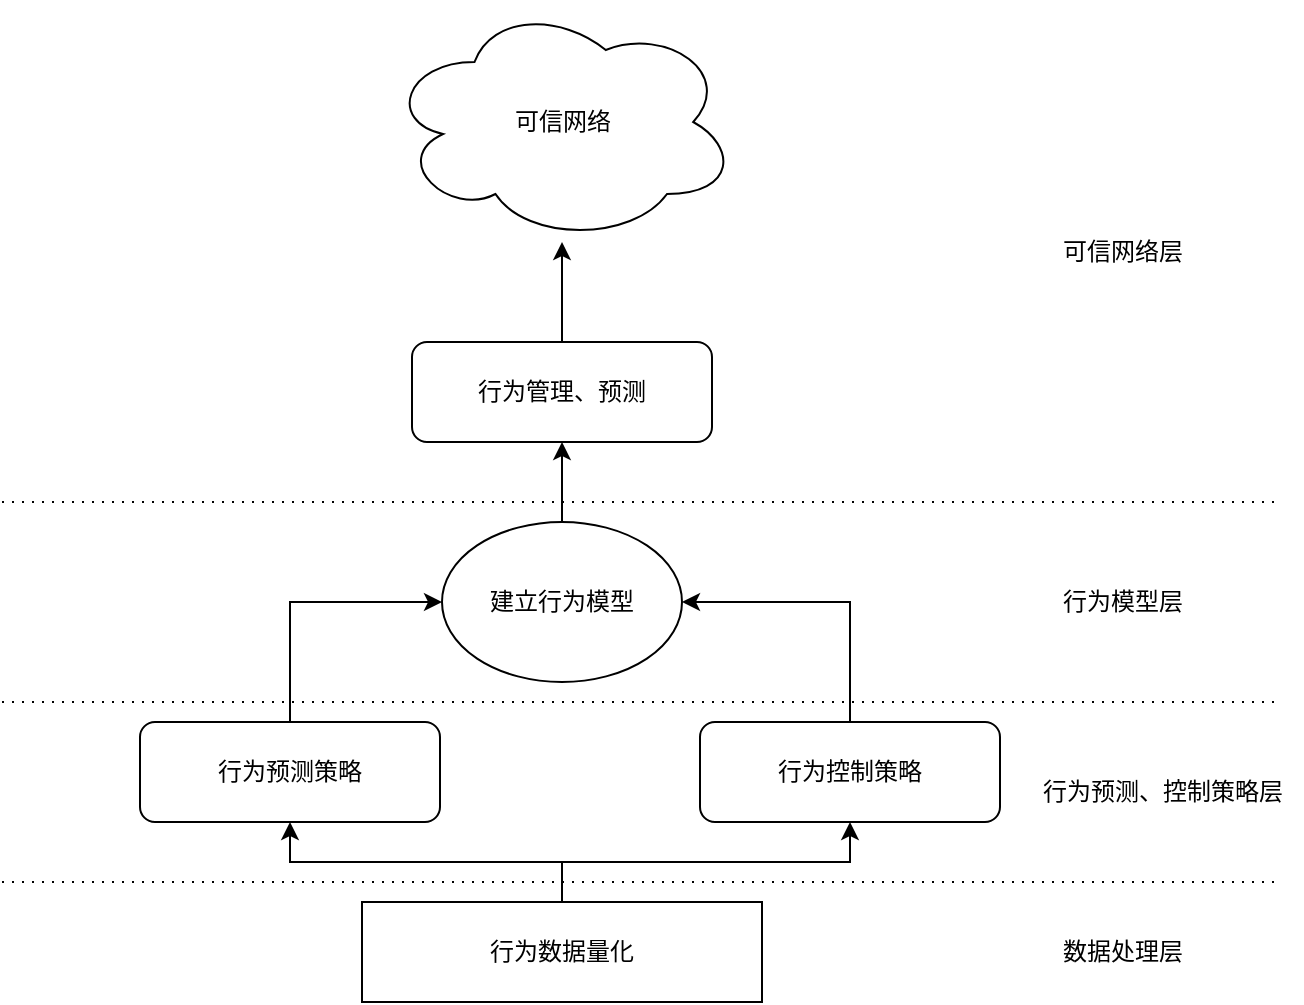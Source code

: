 <mxfile version="24.0.7" type="github">
  <diagram name="第 1 页" id="pvdFyA34GCLMApx1Tsxj">
    <mxGraphModel dx="1136" dy="578" grid="1" gridSize="10" guides="1" tooltips="1" connect="1" arrows="1" fold="1" page="1" pageScale="1" pageWidth="827" pageHeight="1169" math="0" shadow="0">
      <root>
        <mxCell id="0" />
        <mxCell id="1" parent="0" />
        <mxCell id="SDb9DSxGQdFg1mhiOhyy-10" style="edgeStyle=orthogonalEdgeStyle;rounded=0;orthogonalLoop=1;jettySize=auto;html=1;exitX=0.5;exitY=0;exitDx=0;exitDy=0;entryX=0.5;entryY=1;entryDx=0;entryDy=0;" edge="1" parent="1" source="SDb9DSxGQdFg1mhiOhyy-1" target="SDb9DSxGQdFg1mhiOhyy-3">
          <mxGeometry relative="1" as="geometry" />
        </mxCell>
        <mxCell id="SDb9DSxGQdFg1mhiOhyy-11" style="edgeStyle=orthogonalEdgeStyle;rounded=0;orthogonalLoop=1;jettySize=auto;html=1;entryX=0.5;entryY=1;entryDx=0;entryDy=0;" edge="1" parent="1" source="SDb9DSxGQdFg1mhiOhyy-1" target="SDb9DSxGQdFg1mhiOhyy-4">
          <mxGeometry relative="1" as="geometry" />
        </mxCell>
        <mxCell id="SDb9DSxGQdFg1mhiOhyy-1" value="行为数据量化" style="rounded=0;whiteSpace=wrap;html=1;" vertex="1" parent="1">
          <mxGeometry x="310" y="470" width="200" height="50" as="geometry" />
        </mxCell>
        <mxCell id="SDb9DSxGQdFg1mhiOhyy-2" value="数据处理层" style="text;html=1;align=center;verticalAlign=middle;resizable=0;points=[];autosize=1;strokeColor=none;fillColor=none;" vertex="1" parent="1">
          <mxGeometry x="650" y="480" width="80" height="30" as="geometry" />
        </mxCell>
        <mxCell id="SDb9DSxGQdFg1mhiOhyy-13" style="edgeStyle=orthogonalEdgeStyle;rounded=0;orthogonalLoop=1;jettySize=auto;html=1;exitX=0.5;exitY=0;exitDx=0;exitDy=0;entryX=0;entryY=0.5;entryDx=0;entryDy=0;" edge="1" parent="1" source="SDb9DSxGQdFg1mhiOhyy-3" target="SDb9DSxGQdFg1mhiOhyy-6">
          <mxGeometry relative="1" as="geometry" />
        </mxCell>
        <mxCell id="SDb9DSxGQdFg1mhiOhyy-3" value="行为预测策略" style="rounded=1;whiteSpace=wrap;html=1;" vertex="1" parent="1">
          <mxGeometry x="199" y="380" width="150" height="50" as="geometry" />
        </mxCell>
        <mxCell id="SDb9DSxGQdFg1mhiOhyy-12" style="edgeStyle=orthogonalEdgeStyle;rounded=0;orthogonalLoop=1;jettySize=auto;html=1;exitX=0.5;exitY=0;exitDx=0;exitDy=0;entryX=1;entryY=0.5;entryDx=0;entryDy=0;" edge="1" parent="1" source="SDb9DSxGQdFg1mhiOhyy-4" target="SDb9DSxGQdFg1mhiOhyy-6">
          <mxGeometry relative="1" as="geometry" />
        </mxCell>
        <mxCell id="SDb9DSxGQdFg1mhiOhyy-4" value="行为控制策略" style="rounded=1;whiteSpace=wrap;html=1;" vertex="1" parent="1">
          <mxGeometry x="479" y="380" width="150" height="50" as="geometry" />
        </mxCell>
        <mxCell id="SDb9DSxGQdFg1mhiOhyy-14" value="" style="edgeStyle=orthogonalEdgeStyle;rounded=0;orthogonalLoop=1;jettySize=auto;html=1;" edge="1" parent="1" source="SDb9DSxGQdFg1mhiOhyy-6" target="SDb9DSxGQdFg1mhiOhyy-7">
          <mxGeometry relative="1" as="geometry" />
        </mxCell>
        <mxCell id="SDb9DSxGQdFg1mhiOhyy-6" value="建立行为模型" style="ellipse;whiteSpace=wrap;html=1;" vertex="1" parent="1">
          <mxGeometry x="350" y="280" width="120" height="80" as="geometry" />
        </mxCell>
        <mxCell id="SDb9DSxGQdFg1mhiOhyy-15" value="" style="edgeStyle=orthogonalEdgeStyle;rounded=0;orthogonalLoop=1;jettySize=auto;html=1;" edge="1" parent="1" source="SDb9DSxGQdFg1mhiOhyy-7" target="SDb9DSxGQdFg1mhiOhyy-9">
          <mxGeometry relative="1" as="geometry" />
        </mxCell>
        <mxCell id="SDb9DSxGQdFg1mhiOhyy-7" value="行为管理、预测" style="rounded=1;whiteSpace=wrap;html=1;" vertex="1" parent="1">
          <mxGeometry x="335" y="190" width="150" height="50" as="geometry" />
        </mxCell>
        <mxCell id="SDb9DSxGQdFg1mhiOhyy-9" value="可信网络" style="ellipse;shape=cloud;whiteSpace=wrap;html=1;" vertex="1" parent="1">
          <mxGeometry x="322.5" y="20" width="175" height="120" as="geometry" />
        </mxCell>
        <mxCell id="SDb9DSxGQdFg1mhiOhyy-16" value="" style="endArrow=none;dashed=1;html=1;strokeWidth=1;rounded=0;dashPattern=1 4;" edge="1" parent="1">
          <mxGeometry width="50" height="50" relative="1" as="geometry">
            <mxPoint x="130" y="460" as="sourcePoint" />
            <mxPoint x="770" y="460" as="targetPoint" />
          </mxGeometry>
        </mxCell>
        <mxCell id="SDb9DSxGQdFg1mhiOhyy-17" value="" style="endArrow=none;dashed=1;html=1;strokeWidth=1;rounded=0;dashPattern=1 4;" edge="1" parent="1">
          <mxGeometry width="50" height="50" relative="1" as="geometry">
            <mxPoint x="130" y="370" as="sourcePoint" />
            <mxPoint x="770" y="370" as="targetPoint" />
          </mxGeometry>
        </mxCell>
        <mxCell id="SDb9DSxGQdFg1mhiOhyy-18" value="" style="endArrow=none;dashed=1;html=1;strokeWidth=1;rounded=0;dashPattern=1 4;" edge="1" parent="1">
          <mxGeometry width="50" height="50" relative="1" as="geometry">
            <mxPoint x="130" y="270" as="sourcePoint" />
            <mxPoint x="770" y="270" as="targetPoint" />
          </mxGeometry>
        </mxCell>
        <mxCell id="SDb9DSxGQdFg1mhiOhyy-20" value="行为预测、控制策略层" style="text;html=1;align=center;verticalAlign=middle;resizable=0;points=[];autosize=1;strokeColor=none;fillColor=none;" vertex="1" parent="1">
          <mxGeometry x="640" y="400" width="140" height="30" as="geometry" />
        </mxCell>
        <mxCell id="SDb9DSxGQdFg1mhiOhyy-21" value="行为模型层" style="text;html=1;align=center;verticalAlign=middle;resizable=0;points=[];autosize=1;strokeColor=none;fillColor=none;" vertex="1" parent="1">
          <mxGeometry x="650" y="305" width="80" height="30" as="geometry" />
        </mxCell>
        <mxCell id="SDb9DSxGQdFg1mhiOhyy-22" value="可信网络层" style="text;html=1;align=center;verticalAlign=middle;resizable=0;points=[];autosize=1;strokeColor=none;fillColor=none;" vertex="1" parent="1">
          <mxGeometry x="650" y="130" width="80" height="30" as="geometry" />
        </mxCell>
      </root>
    </mxGraphModel>
  </diagram>
</mxfile>

